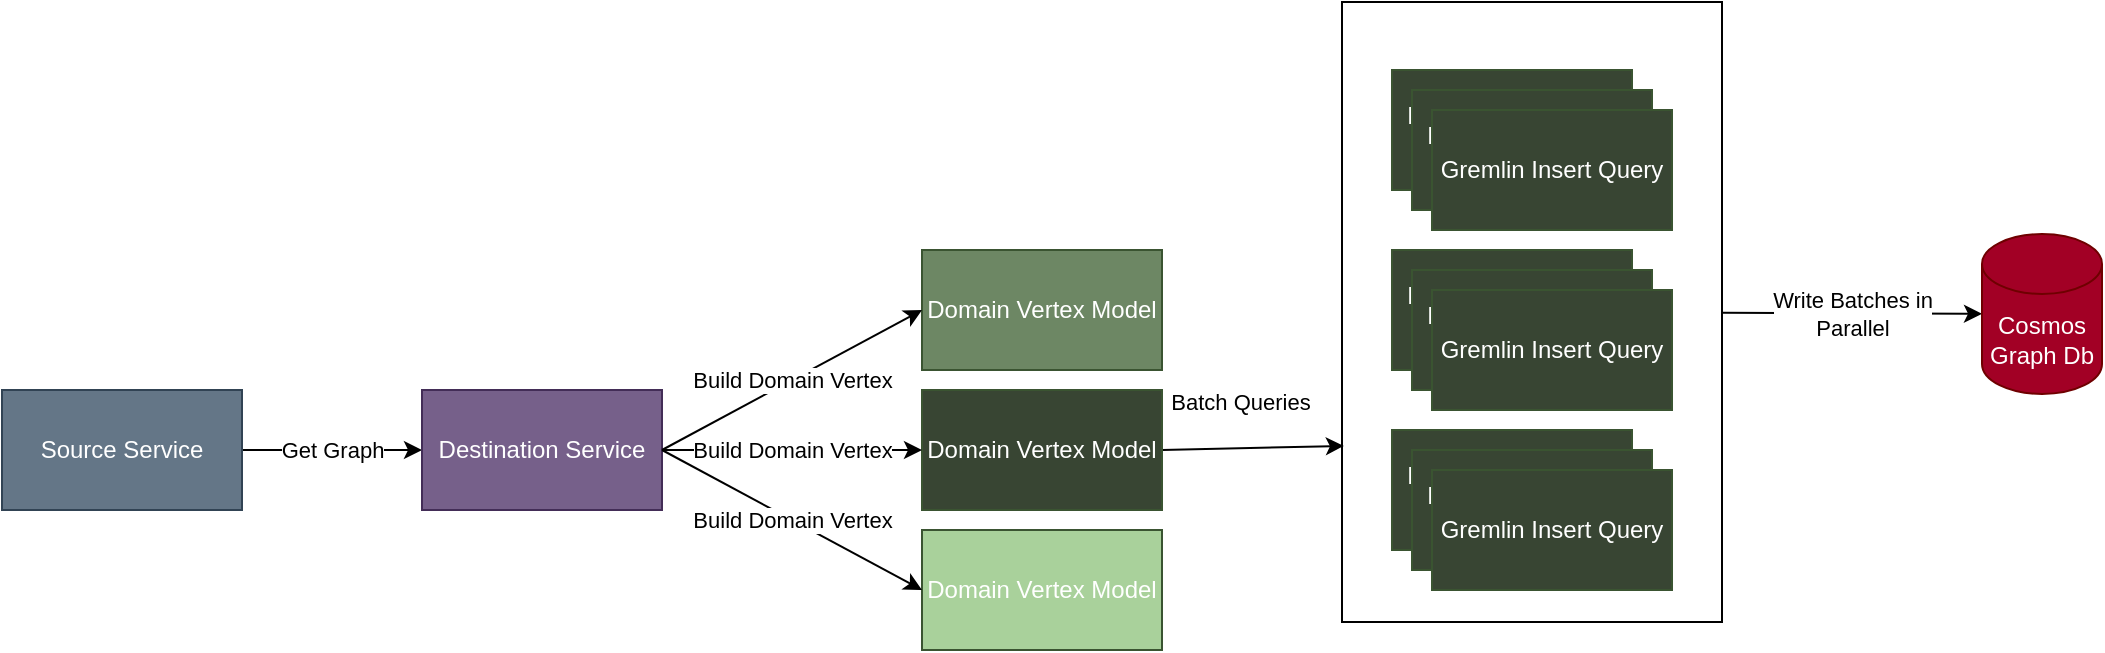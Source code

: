 <mxfile>
    <diagram id="-j3PM6E3SZjeZZPbygQz" name="Page-1">
        <mxGraphModel dx="943" dy="778" grid="1" gridSize="10" guides="1" tooltips="1" connect="1" arrows="1" fold="1" page="1" pageScale="1" pageWidth="1100" pageHeight="850" math="0" shadow="0">
            <root>
                <mxCell id="0"/>
                <mxCell id="1" parent="0"/>
                <mxCell id="27" value="Write Batches in &lt;br&gt;Parallel" style="edgeStyle=none;html=1;" parent="1" source="25" target="20" edge="1">
                    <mxGeometry relative="1" as="geometry"/>
                </mxCell>
                <mxCell id="25" value="" style="rounded=0;whiteSpace=wrap;html=1;fillColor=none;" parent="1" vertex="1">
                    <mxGeometry x="680" y="185" width="190" height="310" as="geometry"/>
                </mxCell>
                <mxCell id="21" value="Get Graph" style="edgeStyle=none;html=1;" parent="1" source="2" target="3" edge="1">
                    <mxGeometry relative="1" as="geometry"/>
                </mxCell>
                <mxCell id="2" value="Source Service" style="rounded=0;whiteSpace=wrap;html=1;fillColor=#647687;fontColor=#ffffff;strokeColor=#314354;" parent="1" vertex="1">
                    <mxGeometry x="10" y="379" width="120" height="60" as="geometry"/>
                </mxCell>
                <mxCell id="3" value="Destination Service" style="rounded=0;whiteSpace=wrap;html=1;fillColor=#76608a;fontColor=#ffffff;strokeColor=#432D57;" parent="1" vertex="1">
                    <mxGeometry x="220" y="379" width="120" height="60" as="geometry"/>
                </mxCell>
                <mxCell id="26" value="Batch Queries&lt;br&gt;" style="edgeStyle=none;html=1;entryX=0.005;entryY=0.716;entryDx=0;entryDy=0;exitX=1;exitY=0.5;exitDx=0;exitDy=0;entryPerimeter=0;" parent="1" source="5" target="25" edge="1">
                    <mxGeometry x="-0.132" y="23" relative="1" as="geometry">
                        <mxPoint as="offset"/>
                    </mxGeometry>
                </mxCell>
                <mxCell id="4" value="Domain Vertex Model" style="rounded=0;whiteSpace=wrap;html=1;fillColor=#6d8764;fontColor=#ffffff;strokeColor=#3A5431;" parent="1" vertex="1">
                    <mxGeometry x="470" y="309" width="120" height="60" as="geometry"/>
                </mxCell>
                <mxCell id="5" value="Domain Vertex Model" style="rounded=0;whiteSpace=wrap;html=1;fillColor=#384533;fontColor=#ffffff;strokeColor=#3A5431;" parent="1" vertex="1">
                    <mxGeometry x="470" y="379" width="120" height="60" as="geometry"/>
                </mxCell>
                <mxCell id="6" value="Domain Vertex Model" style="rounded=0;whiteSpace=wrap;html=1;fillColor=#A9D19B;fontColor=#ffffff;strokeColor=#3A5431;" parent="1" vertex="1">
                    <mxGeometry x="470" y="449" width="120" height="60" as="geometry"/>
                </mxCell>
                <mxCell id="8" value="Destination Domain Vertex" style="rounded=0;whiteSpace=wrap;html=1;fillColor=#384533;fontColor=#ffffff;strokeColor=#3A5431;" parent="1" vertex="1">
                    <mxGeometry x="705" y="219" width="120" height="60" as="geometry"/>
                </mxCell>
                <mxCell id="9" value="Destination Domain Vertex" style="rounded=0;whiteSpace=wrap;html=1;fillColor=#384533;fontColor=#ffffff;strokeColor=#3A5431;" parent="1" vertex="1">
                    <mxGeometry x="715" y="229" width="120" height="60" as="geometry"/>
                </mxCell>
                <mxCell id="10" value="Gremlin Insert Query" style="rounded=0;whiteSpace=wrap;html=1;fillColor=#384533;fontColor=#ffffff;strokeColor=#3A5431;" parent="1" vertex="1">
                    <mxGeometry x="725" y="239" width="120" height="60" as="geometry"/>
                </mxCell>
                <mxCell id="11" value="Destination Domain Vertex" style="rounded=0;whiteSpace=wrap;html=1;fillColor=#384533;fontColor=#ffffff;strokeColor=#3A5431;" parent="1" vertex="1">
                    <mxGeometry x="705" y="309" width="120" height="60" as="geometry"/>
                </mxCell>
                <mxCell id="12" value="Destination Domain Vertex" style="rounded=0;whiteSpace=wrap;html=1;fillColor=#384533;fontColor=#ffffff;strokeColor=#3A5431;" parent="1" vertex="1">
                    <mxGeometry x="715" y="319" width="120" height="60" as="geometry"/>
                </mxCell>
                <mxCell id="13" value="Gremlin Insert Query" style="rounded=0;whiteSpace=wrap;html=1;fillColor=#384533;fontColor=#ffffff;strokeColor=#3A5431;" parent="1" vertex="1">
                    <mxGeometry x="725" y="329" width="120" height="60" as="geometry"/>
                </mxCell>
                <mxCell id="17" value="Destination Domain Vertex" style="rounded=0;whiteSpace=wrap;html=1;fillColor=#384533;fontColor=#ffffff;strokeColor=#3A5431;" parent="1" vertex="1">
                    <mxGeometry x="705" y="399" width="120" height="60" as="geometry"/>
                </mxCell>
                <mxCell id="18" value="Destination Domain Vertex" style="rounded=0;whiteSpace=wrap;html=1;fillColor=#384533;fontColor=#ffffff;strokeColor=#3A5431;" parent="1" vertex="1">
                    <mxGeometry x="715" y="409" width="120" height="60" as="geometry"/>
                </mxCell>
                <mxCell id="19" value="Gremlin Insert Query" style="rounded=0;whiteSpace=wrap;html=1;fillColor=#384533;fontColor=#ffffff;strokeColor=#3A5431;" parent="1" vertex="1">
                    <mxGeometry x="725" y="419" width="120" height="60" as="geometry"/>
                </mxCell>
                <mxCell id="20" value="Cosmos Graph Db" style="shape=cylinder3;whiteSpace=wrap;html=1;boundedLbl=1;backgroundOutline=1;size=15;fillColor=#a20025;fontColor=#ffffff;strokeColor=#6F0000;" parent="1" vertex="1">
                    <mxGeometry x="1000" y="301" width="60" height="80" as="geometry"/>
                </mxCell>
                <mxCell id="22" value="Build Domain Vertex" style="edgeStyle=none;html=1;exitX=1;exitY=0.5;exitDx=0;exitDy=0;entryX=0;entryY=0.5;entryDx=0;entryDy=0;" parent="1" source="3" target="4" edge="1">
                    <mxGeometry relative="1" as="geometry">
                        <mxPoint x="190" y="419" as="sourcePoint"/>
                        <mxPoint x="230" y="419" as="targetPoint"/>
                        <Array as="points"/>
                    </mxGeometry>
                </mxCell>
                <mxCell id="23" value="Build Domain Vertex" style="edgeStyle=none;html=1;exitX=1;exitY=0.5;exitDx=0;exitDy=0;entryX=0;entryY=0.5;entryDx=0;entryDy=0;" parent="1" source="3" target="5" edge="1">
                    <mxGeometry relative="1" as="geometry">
                        <mxPoint x="350" y="419" as="sourcePoint"/>
                        <mxPoint x="450" y="349" as="targetPoint"/>
                        <Array as="points"/>
                    </mxGeometry>
                </mxCell>
                <mxCell id="24" value="Build Domain Vertex" style="edgeStyle=none;html=1;exitX=1;exitY=0.5;exitDx=0;exitDy=0;entryX=0;entryY=0.5;entryDx=0;entryDy=0;" parent="1" source="3" target="6" edge="1">
                    <mxGeometry relative="1" as="geometry">
                        <mxPoint x="350" y="419" as="sourcePoint"/>
                        <mxPoint x="450" y="419" as="targetPoint"/>
                        <Array as="points"/>
                    </mxGeometry>
                </mxCell>
            </root>
        </mxGraphModel>
    </diagram>
</mxfile>